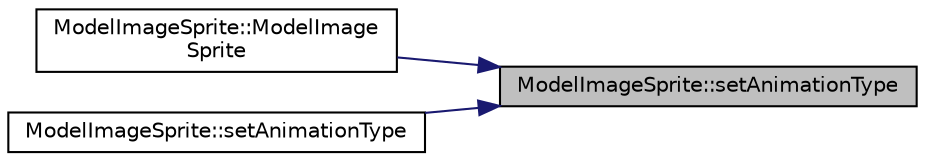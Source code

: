 digraph "ModelImageSprite::setAnimationType"
{
 // LATEX_PDF_SIZE
  edge [fontname="Helvetica",fontsize="10",labelfontname="Helvetica",labelfontsize="10"];
  node [fontname="Helvetica",fontsize="10",shape=record];
  rankdir="RL";
  Node1 [label="ModelImageSprite::setAnimationType",height=0.2,width=0.4,color="black", fillcolor="grey75", style="filled", fontcolor="black",tooltip="Decides what type of animation to render ..."];
  Node1 -> Node2 [dir="back",color="midnightblue",fontsize="10",style="solid",fontname="Helvetica"];
  Node2 [label="ModelImageSprite::ModelImage\lSprite",height=0.2,width=0.4,color="black", fillcolor="white", style="filled",URL="$class_model_image_sprite.html#a591aa3b6a2dbb9dcbeb6660105000388",tooltip="Constructor for the Sprite Model"];
  Node1 -> Node3 [dir="back",color="midnightblue",fontsize="10",style="solid",fontname="Helvetica"];
  Node3 [label="ModelImageSprite::setAnimationType",height=0.2,width=0.4,color="black", fillcolor="white", style="filled",URL="$class_model_image_sprite.html#a7fa1aa34c895e00a567f75d43d7a0478",tooltip="Decides what type of animation to render ..."];
}
